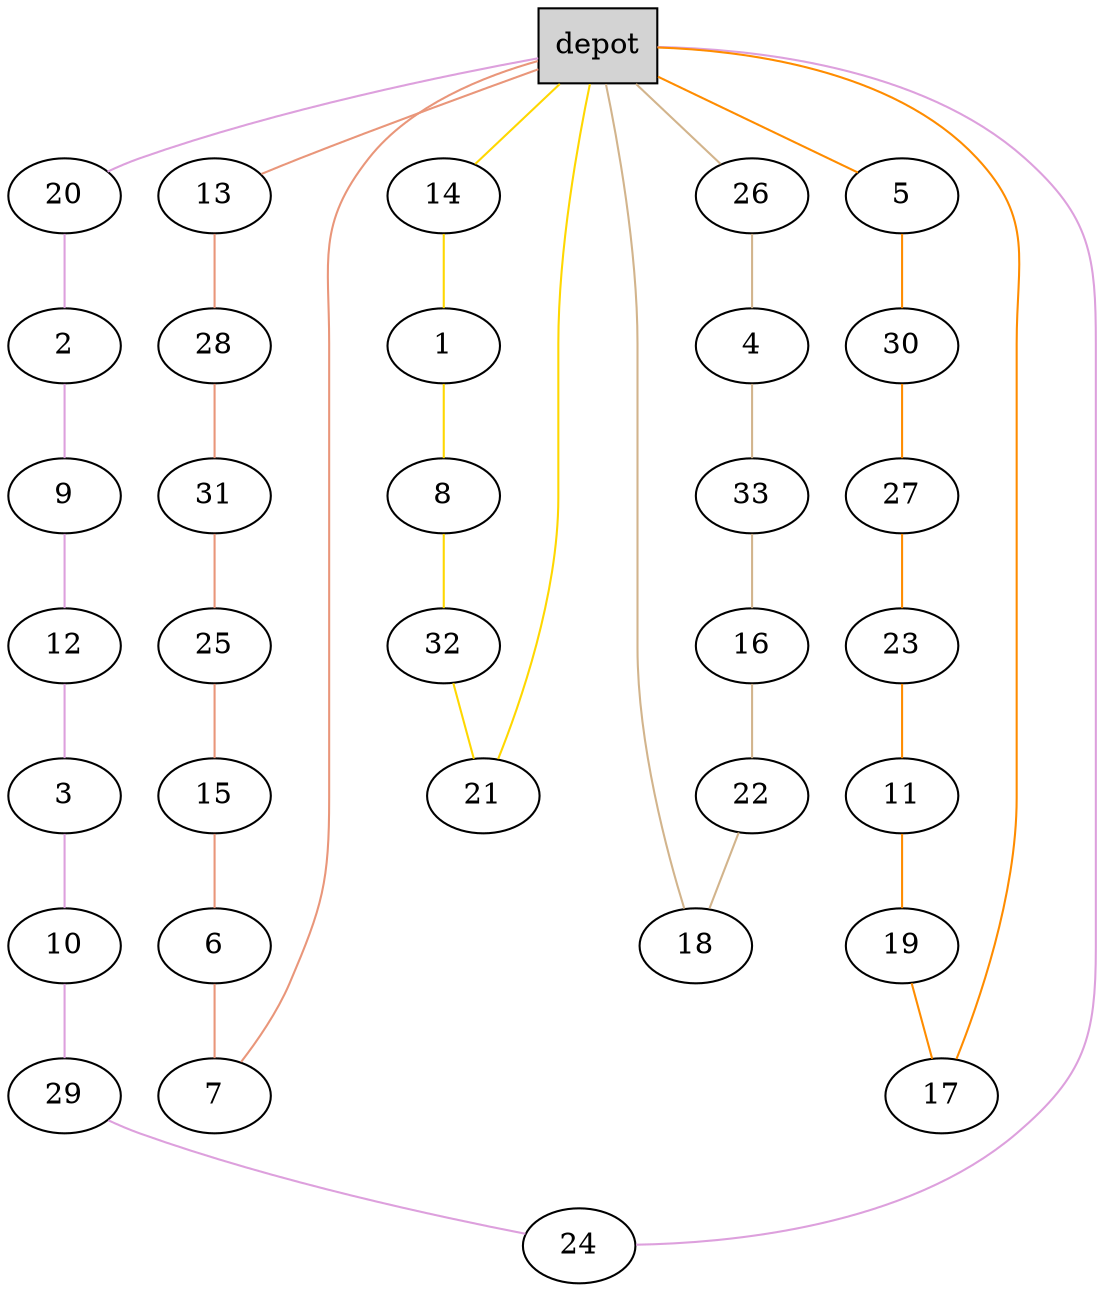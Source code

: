 graph G {
  0[shape = box, label = "depot", style = filled ];
  13[shape = ellipse];
  "0"--"13"[color = darksalmon];
  28[shape = ellipse];
  "13"--"28"[color = darksalmon];
  31[shape = ellipse];
  "28"--"31"[color = darksalmon];
  25[shape = ellipse];
  "31"--"25"[color = darksalmon];
  15[shape = ellipse];
  "25"--"15"[color = darksalmon];
  6[shape = ellipse];
  "15"--"6"[color = darksalmon];
  7[shape = ellipse];
  "6"--"7"[color = darksalmon];
  "7"--"0"[color = darksalmon];
  14[shape = ellipse];
  "0"--"14"[color = gold];
  1[shape = ellipse];
  "14"--"1"[color = gold];
  8[shape = ellipse];
  "1"--"8"[color = gold];
  32[shape = ellipse];
  "8"--"32"[color = gold];
  21[shape = ellipse];
  "32"--"21"[color = gold];
  "21"--"0"[color = gold];
  20[shape = ellipse];
  "0"--"20"[color = plum];
  2[shape = ellipse];
  "20"--"2"[color = plum];
  9[shape = ellipse];
  "2"--"9"[color = plum];
  12[shape = ellipse];
  "9"--"12"[color = plum];
  3[shape = ellipse];
  "12"--"3"[color = plum];
  10[shape = ellipse];
  "3"--"10"[color = plum];
  29[shape = ellipse];
  "10"--"29"[color = plum];
  24[shape = ellipse];
  "29"--"24"[color = plum];
  "24"--"0"[color = plum];
  26[shape = ellipse];
  "0"--"26"[color = tan];
  4[shape = ellipse];
  "26"--"4"[color = tan];
  33[shape = ellipse];
  "4"--"33"[color = tan];
  16[shape = ellipse];
  "33"--"16"[color = tan];
  22[shape = ellipse];
  "16"--"22"[color = tan];
  18[shape = ellipse];
  "22"--"18"[color = tan];
  "18"--"0"[color = tan];
  5[shape = ellipse];
  "0"--"5"[color = darkorange];
  30[shape = ellipse];
  "5"--"30"[color = darkorange];
  27[shape = ellipse];
  "30"--"27"[color = darkorange];
  23[shape = ellipse];
  "27"--"23"[color = darkorange];
  11[shape = ellipse];
  "23"--"11"[color = darkorange];
  19[shape = ellipse];
  "11"--"19"[color = darkorange];
  17[shape = ellipse];
  "19"--"17"[color = darkorange];
  "17"--"0"[color = darkorange];
}
